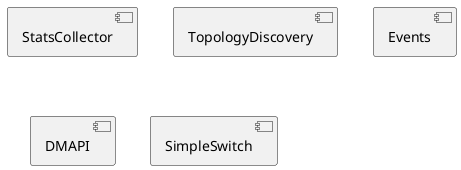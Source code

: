 @startuml
component StatsCollector 
component TopologyDiscovery
component Events
component DMAPI 
component SimpleSwitch


@enduml